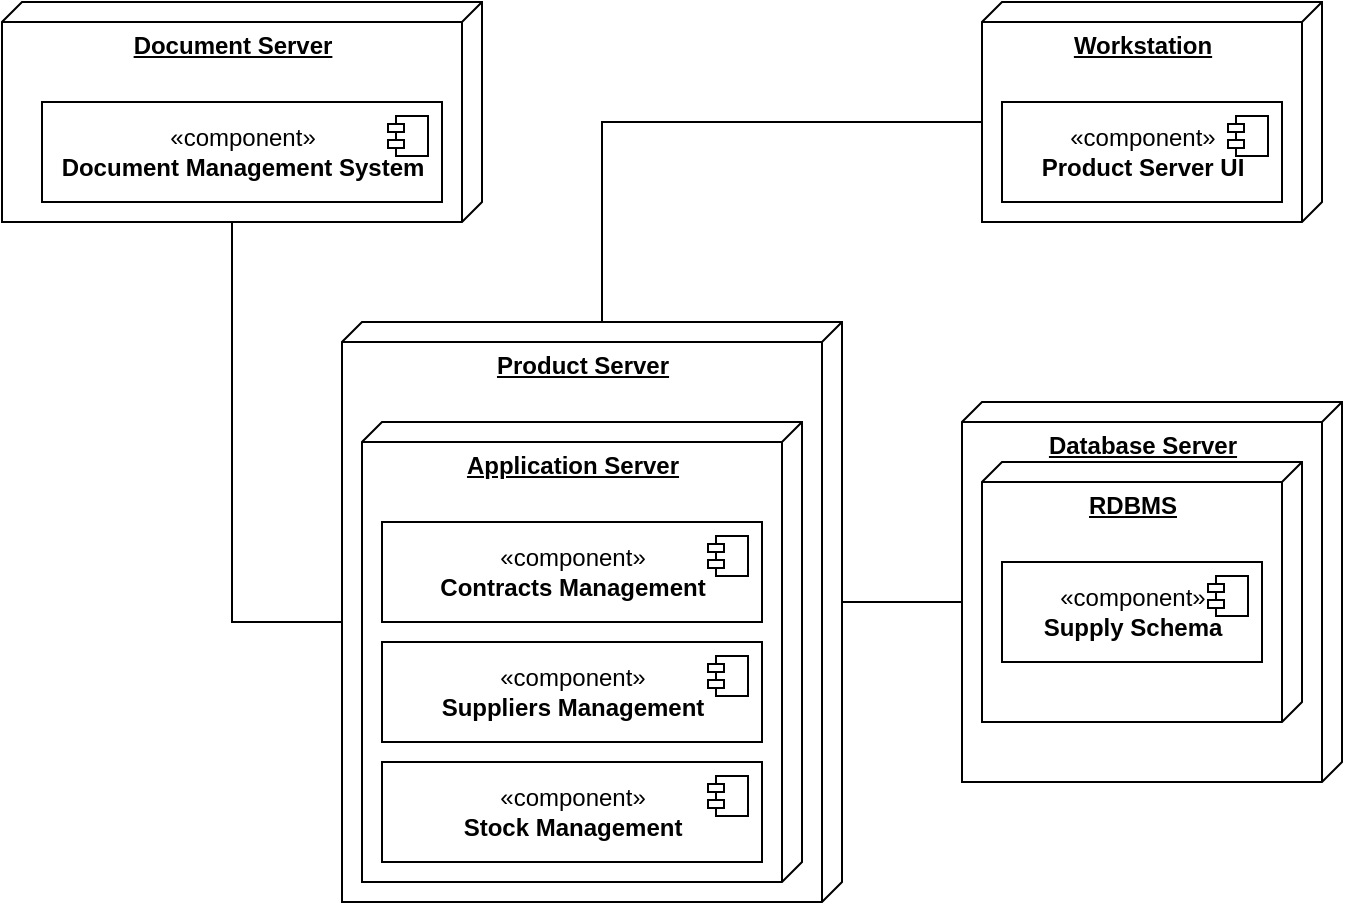 <mxfile version="20.6.0" type="device"><diagram id="rK6uP3oo5MTHI9xWeduY" name="Страница 1"><mxGraphModel dx="866" dy="784" grid="1" gridSize="10" guides="1" tooltips="1" connect="1" arrows="1" fold="1" page="1" pageScale="1" pageWidth="827" pageHeight="1169" math="0" shadow="0"><root><mxCell id="0"/><mxCell id="1" parent="0"/><mxCell id="4a1EB5Ey3IwKKSgb6EWK-1" value="&lt;b&gt;Document Server&lt;/b&gt;" style="verticalAlign=top;align=center;spacingTop=8;spacingLeft=2;spacingRight=12;shape=cube;size=10;direction=south;fontStyle=4;html=1;" vertex="1" parent="1"><mxGeometry x="50" y="80" width="240" height="110" as="geometry"/></mxCell><mxCell id="4a1EB5Ey3IwKKSgb6EWK-2" value="«component»&lt;br&gt;&lt;b&gt;Document Management System&lt;/b&gt;" style="html=1;dropTarget=0;" vertex="1" parent="1"><mxGeometry x="70" y="130" width="200" height="50" as="geometry"/></mxCell><mxCell id="4a1EB5Ey3IwKKSgb6EWK-3" value="" style="shape=module;jettyWidth=8;jettyHeight=4;" vertex="1" parent="4a1EB5Ey3IwKKSgb6EWK-2"><mxGeometry x="1" width="20" height="20" relative="1" as="geometry"><mxPoint x="-27" y="7" as="offset"/></mxGeometry></mxCell><mxCell id="4a1EB5Ey3IwKKSgb6EWK-4" value="&lt;b&gt;Product Server&lt;/b&gt;" style="verticalAlign=top;align=center;spacingTop=8;spacingLeft=2;spacingRight=12;shape=cube;size=10;direction=south;fontStyle=4;html=1;" vertex="1" parent="1"><mxGeometry x="220" y="240" width="250" height="290" as="geometry"/></mxCell><mxCell id="4a1EB5Ey3IwKKSgb6EWK-5" value="&lt;b&gt;Application Server&lt;/b&gt;" style="verticalAlign=top;align=center;spacingTop=8;spacingLeft=2;spacingRight=12;shape=cube;size=10;direction=south;fontStyle=4;html=1;" vertex="1" parent="1"><mxGeometry x="230" y="290" width="220" height="230" as="geometry"/></mxCell><mxCell id="4a1EB5Ey3IwKKSgb6EWK-6" value="«component»&lt;br&gt;&lt;b&gt;Contracts Management&lt;/b&gt;" style="html=1;dropTarget=0;" vertex="1" parent="1"><mxGeometry x="240" y="340" width="190" height="50" as="geometry"/></mxCell><mxCell id="4a1EB5Ey3IwKKSgb6EWK-7" value="" style="shape=module;jettyWidth=8;jettyHeight=4;" vertex="1" parent="4a1EB5Ey3IwKKSgb6EWK-6"><mxGeometry x="1" width="20" height="20" relative="1" as="geometry"><mxPoint x="-27" y="7" as="offset"/></mxGeometry></mxCell><mxCell id="4a1EB5Ey3IwKKSgb6EWK-8" value="«component»&lt;br&gt;&lt;b&gt;Suppliers Management&lt;/b&gt;" style="html=1;dropTarget=0;" vertex="1" parent="1"><mxGeometry x="240" y="400" width="190" height="50" as="geometry"/></mxCell><mxCell id="4a1EB5Ey3IwKKSgb6EWK-9" value="" style="shape=module;jettyWidth=8;jettyHeight=4;" vertex="1" parent="4a1EB5Ey3IwKKSgb6EWK-8"><mxGeometry x="1" width="20" height="20" relative="1" as="geometry"><mxPoint x="-27" y="7" as="offset"/></mxGeometry></mxCell><mxCell id="4a1EB5Ey3IwKKSgb6EWK-10" value="«component»&lt;br&gt;&lt;b&gt;Stock Management&lt;/b&gt;" style="html=1;dropTarget=0;" vertex="1" parent="1"><mxGeometry x="240" y="460" width="190" height="50" as="geometry"/></mxCell><mxCell id="4a1EB5Ey3IwKKSgb6EWK-11" value="" style="shape=module;jettyWidth=8;jettyHeight=4;" vertex="1" parent="4a1EB5Ey3IwKKSgb6EWK-10"><mxGeometry x="1" width="20" height="20" relative="1" as="geometry"><mxPoint x="-27" y="7" as="offset"/></mxGeometry></mxCell><mxCell id="4a1EB5Ey3IwKKSgb6EWK-12" value="&lt;b&gt;Workstation&lt;/b&gt;" style="verticalAlign=top;align=center;spacingTop=8;spacingLeft=2;spacingRight=12;shape=cube;size=10;direction=south;fontStyle=4;html=1;" vertex="1" parent="1"><mxGeometry x="540" y="80" width="170" height="110" as="geometry"/></mxCell><mxCell id="4a1EB5Ey3IwKKSgb6EWK-13" value="«component»&lt;br&gt;&lt;b&gt;Product Server UI&lt;/b&gt;" style="html=1;dropTarget=0;" vertex="1" parent="1"><mxGeometry x="550" y="130" width="140" height="50" as="geometry"/></mxCell><mxCell id="4a1EB5Ey3IwKKSgb6EWK-14" value="" style="shape=module;jettyWidth=8;jettyHeight=4;" vertex="1" parent="4a1EB5Ey3IwKKSgb6EWK-13"><mxGeometry x="1" width="20" height="20" relative="1" as="geometry"><mxPoint x="-27" y="7" as="offset"/></mxGeometry></mxCell><mxCell id="4a1EB5Ey3IwKKSgb6EWK-15" value="&lt;b&gt;Database Server&lt;/b&gt;" style="verticalAlign=top;align=center;spacingTop=8;spacingLeft=2;spacingRight=12;shape=cube;size=10;direction=south;fontStyle=4;html=1;" vertex="1" parent="1"><mxGeometry x="530" y="280" width="190" height="190" as="geometry"/></mxCell><mxCell id="4a1EB5Ey3IwKKSgb6EWK-19" value="&lt;b&gt;RDBMS&lt;/b&gt;" style="verticalAlign=top;align=center;spacingTop=8;spacingLeft=2;spacingRight=12;shape=cube;size=10;direction=south;fontStyle=4;html=1;" vertex="1" parent="1"><mxGeometry x="540" y="310" width="160" height="130" as="geometry"/></mxCell><mxCell id="4a1EB5Ey3IwKKSgb6EWK-20" value="«component»&lt;br&gt;&lt;b&gt;Supply Schema&lt;/b&gt;" style="html=1;dropTarget=0;" vertex="1" parent="1"><mxGeometry x="550" y="360" width="130" height="50" as="geometry"/></mxCell><mxCell id="4a1EB5Ey3IwKKSgb6EWK-21" value="" style="shape=module;jettyWidth=8;jettyHeight=4;" vertex="1" parent="4a1EB5Ey3IwKKSgb6EWK-20"><mxGeometry x="1" width="20" height="20" relative="1" as="geometry"><mxPoint x="-27" y="7" as="offset"/></mxGeometry></mxCell><mxCell id="4a1EB5Ey3IwKKSgb6EWK-22" value="" style="endArrow=none;html=1;rounded=0;exitX=0;exitY=0;exitDx=140;exitDy=0;exitPerimeter=0;entryX=0;entryY=0;entryDx=100;entryDy=190;entryPerimeter=0;" edge="1" parent="1" source="4a1EB5Ey3IwKKSgb6EWK-4" target="4a1EB5Ey3IwKKSgb6EWK-15"><mxGeometry width="50" height="50" relative="1" as="geometry"><mxPoint x="480" y="330" as="sourcePoint"/><mxPoint x="530" y="280" as="targetPoint"/></mxGeometry></mxCell><mxCell id="4a1EB5Ey3IwKKSgb6EWK-23" value="" style="endArrow=none;html=1;rounded=0;exitX=0;exitY=0;exitDx=0;exitDy=120;exitPerimeter=0;entryX=0;entryY=0;entryDx=60;entryDy=170;entryPerimeter=0;" edge="1" parent="1" source="4a1EB5Ey3IwKKSgb6EWK-4" target="4a1EB5Ey3IwKKSgb6EWK-12"><mxGeometry width="50" height="50" relative="1" as="geometry"><mxPoint x="480" y="330" as="sourcePoint"/><mxPoint x="530" y="280" as="targetPoint"/><Array as="points"><mxPoint x="350" y="140"/></Array></mxGeometry></mxCell><mxCell id="4a1EB5Ey3IwKKSgb6EWK-24" value="" style="endArrow=none;html=1;rounded=0;exitX=0;exitY=0;exitDx=110;exitDy=125;exitPerimeter=0;entryX=0;entryY=0;entryDx=150;entryDy=250;entryPerimeter=0;" edge="1" parent="1" source="4a1EB5Ey3IwKKSgb6EWK-1" target="4a1EB5Ey3IwKKSgb6EWK-4"><mxGeometry width="50" height="50" relative="1" as="geometry"><mxPoint x="480" y="330" as="sourcePoint"/><mxPoint x="530" y="280" as="targetPoint"/><Array as="points"><mxPoint x="165" y="390"/></Array></mxGeometry></mxCell></root></mxGraphModel></diagram></mxfile>